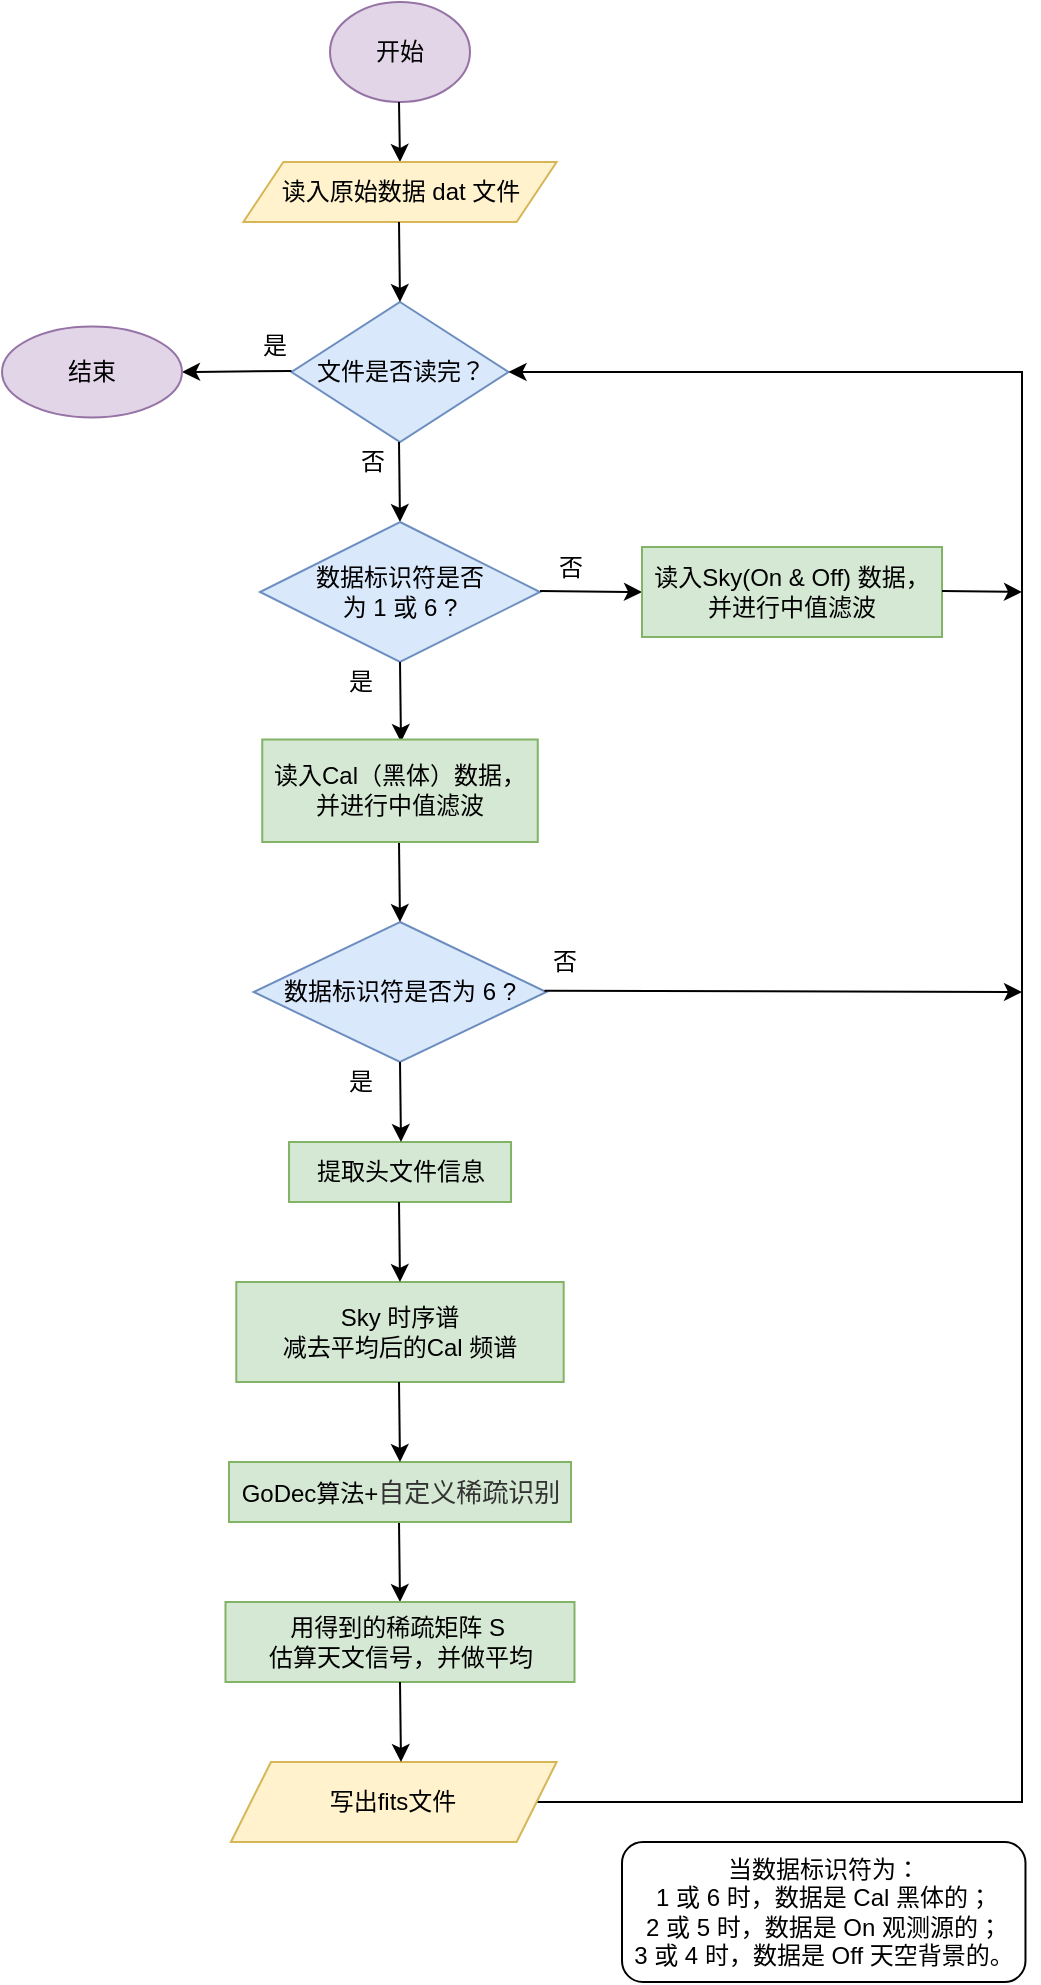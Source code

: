 <mxfile version="18.0.2" type="github">
  <diagram id="9LFVirJZFVcQrRk2dpHQ" name="Page-1">
    <mxGraphModel dx="1038" dy="537" grid="1" gridSize="10" guides="1" tooltips="1" connect="1" arrows="1" fold="1" page="1" pageScale="1" pageWidth="827" pageHeight="1169" math="0" shadow="0">
      <root>
        <mxCell id="0" />
        <mxCell id="1" parent="0" />
        <mxCell id="mCy6L7Xg52RXN49dxGRW-1" value="开始" style="ellipse;whiteSpace=wrap;html=1;fillColor=#e1d5e7;strokeColor=#9673a6;" vertex="1" parent="1">
          <mxGeometry x="414" width="70" height="50" as="geometry" />
        </mxCell>
        <mxCell id="mCy6L7Xg52RXN49dxGRW-2" value="" style="endArrow=classic;html=1;rounded=0;" edge="1" parent="1">
          <mxGeometry width="50" height="50" relative="1" as="geometry">
            <mxPoint x="448.5" y="50" as="sourcePoint" />
            <mxPoint x="449" y="80" as="targetPoint" />
          </mxGeometry>
        </mxCell>
        <mxCell id="mCy6L7Xg52RXN49dxGRW-3" value="读入原始数据 dat 文件" style="shape=parallelogram;perimeter=parallelogramPerimeter;whiteSpace=wrap;html=1;fixedSize=1;fillColor=#fff2cc;strokeColor=#d6b656;" vertex="1" parent="1">
          <mxGeometry x="370.68" y="80" width="156.63" height="30" as="geometry" />
        </mxCell>
        <mxCell id="mCy6L7Xg52RXN49dxGRW-4" value="文件是否读完？" style="rhombus;whiteSpace=wrap;html=1;fillColor=#dae8fc;strokeColor=#6c8ebf;" vertex="1" parent="1">
          <mxGeometry x="394.75" y="150" width="108.5" height="70" as="geometry" />
        </mxCell>
        <mxCell id="mCy6L7Xg52RXN49dxGRW-5" value="" style="endArrow=classic;html=1;rounded=0;" edge="1" parent="1">
          <mxGeometry width="50" height="50" relative="1" as="geometry">
            <mxPoint x="448.5" y="110" as="sourcePoint" />
            <mxPoint x="449" y="150" as="targetPoint" />
          </mxGeometry>
        </mxCell>
        <mxCell id="mCy6L7Xg52RXN49dxGRW-6" value="" style="endArrow=classic;html=1;rounded=0;" edge="1" parent="1">
          <mxGeometry width="50" height="50" relative="1" as="geometry">
            <mxPoint x="394.75" y="184.5" as="sourcePoint" />
            <mxPoint x="340" y="185" as="targetPoint" />
          </mxGeometry>
        </mxCell>
        <mxCell id="mCy6L7Xg52RXN49dxGRW-7" value="结束" style="ellipse;whiteSpace=wrap;html=1;fillColor=#e1d5e7;strokeColor=#9673a6;" vertex="1" parent="1">
          <mxGeometry x="250" y="162.25" width="90" height="45.5" as="geometry" />
        </mxCell>
        <mxCell id="mCy6L7Xg52RXN49dxGRW-8" value="" style="endArrow=classic;html=1;rounded=0;" edge="1" parent="1">
          <mxGeometry width="50" height="50" relative="1" as="geometry">
            <mxPoint x="448.5" y="220" as="sourcePoint" />
            <mxPoint x="449" y="260" as="targetPoint" />
          </mxGeometry>
        </mxCell>
        <mxCell id="mCy6L7Xg52RXN49dxGRW-9" value="否" style="text;html=1;align=center;verticalAlign=middle;resizable=0;points=[];autosize=1;strokeColor=none;fillColor=none;" vertex="1" parent="1">
          <mxGeometry x="420" y="220" width="30" height="20" as="geometry" />
        </mxCell>
        <mxCell id="mCy6L7Xg52RXN49dxGRW-10" value="数据标识符是否&lt;br&gt;为 1 或 6 ?" style="rhombus;whiteSpace=wrap;html=1;fillColor=#dae8fc;strokeColor=#6c8ebf;" vertex="1" parent="1">
          <mxGeometry x="379" y="260" width="140" height="70" as="geometry" />
        </mxCell>
        <mxCell id="mCy6L7Xg52RXN49dxGRW-11" value="" style="endArrow=classic;html=1;rounded=0;" edge="1" parent="1">
          <mxGeometry width="50" height="50" relative="1" as="geometry">
            <mxPoint x="519" y="294.5" as="sourcePoint" />
            <mxPoint x="570" y="295" as="targetPoint" />
          </mxGeometry>
        </mxCell>
        <mxCell id="mCy6L7Xg52RXN49dxGRW-12" value="" style="endArrow=classic;html=1;rounded=0;" edge="1" parent="1">
          <mxGeometry width="50" height="50" relative="1" as="geometry">
            <mxPoint x="449" y="330" as="sourcePoint" />
            <mxPoint x="449.5" y="370" as="targetPoint" />
          </mxGeometry>
        </mxCell>
        <mxCell id="mCy6L7Xg52RXN49dxGRW-13" value="否" style="text;html=1;align=center;verticalAlign=middle;resizable=0;points=[];autosize=1;strokeColor=none;fillColor=none;" vertex="1" parent="1">
          <mxGeometry x="519" y="272.5" width="30" height="20" as="geometry" />
        </mxCell>
        <mxCell id="mCy6L7Xg52RXN49dxGRW-14" value="读入Sky(On &amp;amp; Off) 数据，并进行中值滤波" style="rounded=0;whiteSpace=wrap;html=1;fillColor=#d5e8d4;strokeColor=#82b366;" vertex="1" parent="1">
          <mxGeometry x="570" y="272.5" width="150" height="45" as="geometry" />
        </mxCell>
        <mxCell id="mCy6L7Xg52RXN49dxGRW-17" value="是" style="text;html=1;align=center;verticalAlign=middle;resizable=0;points=[];autosize=1;strokeColor=none;fillColor=none;" vertex="1" parent="1">
          <mxGeometry x="370.68" y="162.25" width="30" height="20" as="geometry" />
        </mxCell>
        <mxCell id="mCy6L7Xg52RXN49dxGRW-18" value="是" style="text;html=1;align=center;verticalAlign=middle;resizable=0;points=[];autosize=1;strokeColor=none;fillColor=none;" vertex="1" parent="1">
          <mxGeometry x="414" y="330" width="30" height="20" as="geometry" />
        </mxCell>
        <mxCell id="mCy6L7Xg52RXN49dxGRW-19" value="数据标识符是否为 6 ?" style="rhombus;whiteSpace=wrap;html=1;fillColor=#dae8fc;strokeColor=#6c8ebf;" vertex="1" parent="1">
          <mxGeometry x="375.8" y="460" width="146.38" height="70" as="geometry" />
        </mxCell>
        <mxCell id="mCy6L7Xg52RXN49dxGRW-20" value="" style="endArrow=classic;html=1;rounded=0;" edge="1" parent="1">
          <mxGeometry width="50" height="50" relative="1" as="geometry">
            <mxPoint x="448.5" y="420" as="sourcePoint" />
            <mxPoint x="449" y="460" as="targetPoint" />
          </mxGeometry>
        </mxCell>
        <mxCell id="mCy6L7Xg52RXN49dxGRW-22" value="是" style="text;html=1;align=center;verticalAlign=middle;resizable=0;points=[];autosize=1;strokeColor=none;fillColor=none;" vertex="1" parent="1">
          <mxGeometry x="414" y="530" width="30" height="20" as="geometry" />
        </mxCell>
        <mxCell id="mCy6L7Xg52RXN49dxGRW-23" value="" style="endArrow=classic;html=1;rounded=0;exitX=0.161;exitY=1.22;exitDx=0;exitDy=0;exitPerimeter=0;" edge="1" parent="1" source="mCy6L7Xg52RXN49dxGRW-28">
          <mxGeometry width="50" height="50" relative="1" as="geometry">
            <mxPoint x="517.88" y="494.5" as="sourcePoint" />
            <mxPoint x="760" y="495" as="targetPoint" />
          </mxGeometry>
        </mxCell>
        <mxCell id="mCy6L7Xg52RXN49dxGRW-24" value="读入Cal（黑体）数据，&lt;br&gt;并进行中值滤波" style="rounded=0;whiteSpace=wrap;html=1;fillColor=#d5e8d4;strokeColor=#82b366;" vertex="1" parent="1">
          <mxGeometry x="380.13" y="368.75" width="137.75" height="51.25" as="geometry" />
        </mxCell>
        <mxCell id="mCy6L7Xg52RXN49dxGRW-26" value="提取头文件信息" style="rounded=0;whiteSpace=wrap;html=1;fillColor=#d5e8d4;strokeColor=#82b366;" vertex="1" parent="1">
          <mxGeometry x="393.51" y="570" width="111" height="30" as="geometry" />
        </mxCell>
        <mxCell id="mCy6L7Xg52RXN49dxGRW-27" value="" style="endArrow=classic;html=1;rounded=0;entryX=1;entryY=0.5;entryDx=0;entryDy=0;exitX=1;exitY=0.5;exitDx=0;exitDy=0;" edge="1" parent="1" source="mCy6L7Xg52RXN49dxGRW-38" target="mCy6L7Xg52RXN49dxGRW-4">
          <mxGeometry width="50" height="50" relative="1" as="geometry">
            <mxPoint x="530" y="820" as="sourcePoint" />
            <mxPoint x="690" y="150" as="targetPoint" />
            <Array as="points">
              <mxPoint x="760" y="900" />
              <mxPoint x="760" y="185" />
            </Array>
          </mxGeometry>
        </mxCell>
        <mxCell id="mCy6L7Xg52RXN49dxGRW-28" value="否" style="text;html=1;align=center;verticalAlign=middle;resizable=0;points=[];autosize=1;strokeColor=none;fillColor=none;" vertex="1" parent="1">
          <mxGeometry x="516.38" y="470" width="30" height="20" as="geometry" />
        </mxCell>
        <mxCell id="mCy6L7Xg52RXN49dxGRW-30" value="" style="endArrow=classic;html=1;rounded=0;" edge="1" parent="1">
          <mxGeometry width="50" height="50" relative="1" as="geometry">
            <mxPoint x="449" y="530" as="sourcePoint" />
            <mxPoint x="449.5" y="570" as="targetPoint" />
          </mxGeometry>
        </mxCell>
        <mxCell id="mCy6L7Xg52RXN49dxGRW-31" value="&lt;div&gt;Sky 时序谱&lt;/div&gt;&lt;div&gt;减去平均后的Cal 频谱&lt;/div&gt;" style="rounded=0;whiteSpace=wrap;html=1;fillColor=#d5e8d4;strokeColor=#82b366;" vertex="1" parent="1">
          <mxGeometry x="367.15" y="640" width="163.69" height="50" as="geometry" />
        </mxCell>
        <mxCell id="mCy6L7Xg52RXN49dxGRW-33" value="" style="endArrow=classic;html=1;rounded=0;" edge="1" parent="1">
          <mxGeometry width="50" height="50" relative="1" as="geometry">
            <mxPoint x="448.5" y="760" as="sourcePoint" />
            <mxPoint x="449" y="800" as="targetPoint" />
          </mxGeometry>
        </mxCell>
        <mxCell id="mCy6L7Xg52RXN49dxGRW-34" value="GoDec算法+&lt;span style=&quot;color: rgb(51, 51, 51); font-family: &amp;quot;Helvetica Neue&amp;quot;, Helvetica, Arial, &amp;quot;Hiragino Sans GB&amp;quot;, &amp;quot;Hiragino Sans GB W3&amp;quot;, &amp;quot;Microsoft YaHei UI&amp;quot;, &amp;quot;Microsoft YaHei&amp;quot;, sans-serif; font-size: 13px; text-align: start;&quot;&gt;自定义稀疏识别&lt;/span&gt;" style="rounded=0;whiteSpace=wrap;html=1;fillColor=#d5e8d4;strokeColor=#82b366;" vertex="1" parent="1">
          <mxGeometry x="363.51" y="730" width="171" height="30" as="geometry" />
        </mxCell>
        <mxCell id="mCy6L7Xg52RXN49dxGRW-35" value="" style="endArrow=classic;html=1;rounded=0;" edge="1" parent="1">
          <mxGeometry width="50" height="50" relative="1" as="geometry">
            <mxPoint x="448.5" y="600" as="sourcePoint" />
            <mxPoint x="449" y="640" as="targetPoint" />
          </mxGeometry>
        </mxCell>
        <mxCell id="mCy6L7Xg52RXN49dxGRW-36" value="&lt;div style=&quot;&quot;&gt;用得到的稀疏矩阵 S&amp;nbsp;&lt;/div&gt;&lt;div style=&quot;&quot;&gt;估算&lt;span style=&quot;background-color: initial;&quot;&gt;天文信号，并做平均&lt;/span&gt;&lt;/div&gt;" style="rounded=0;whiteSpace=wrap;html=1;fillColor=#d5e8d4;strokeColor=#82b366;" vertex="1" parent="1">
          <mxGeometry x="361.74" y="800" width="174.51" height="40" as="geometry" />
        </mxCell>
        <mxCell id="mCy6L7Xg52RXN49dxGRW-37" value="" style="endArrow=classic;html=1;rounded=0;" edge="1" parent="1">
          <mxGeometry width="50" height="50" relative="1" as="geometry">
            <mxPoint x="448.5" y="690" as="sourcePoint" />
            <mxPoint x="449" y="730" as="targetPoint" />
          </mxGeometry>
        </mxCell>
        <mxCell id="mCy6L7Xg52RXN49dxGRW-38" value="&lt;span style=&quot;&quot;&gt;写出fits文件&lt;/span&gt;" style="shape=parallelogram;perimeter=parallelogramPerimeter;whiteSpace=wrap;html=1;fixedSize=1;fillColor=#fff2cc;strokeColor=#d6b656;" vertex="1" parent="1">
          <mxGeometry x="364.46" y="880" width="162.85" height="40" as="geometry" />
        </mxCell>
        <mxCell id="mCy6L7Xg52RXN49dxGRW-40" value="" style="endArrow=classic;html=1;rounded=0;" edge="1" parent="1">
          <mxGeometry width="50" height="50" relative="1" as="geometry">
            <mxPoint x="720" y="294.5" as="sourcePoint" />
            <mxPoint x="760" y="295" as="targetPoint" />
          </mxGeometry>
        </mxCell>
        <mxCell id="mCy6L7Xg52RXN49dxGRW-44" value="&lt;span style=&quot;&quot;&gt;当数据标识符为：&lt;/span&gt;&lt;br style=&quot;&quot;&gt;&lt;span style=&quot;&quot;&gt;1 或 6 时，数据是 Cal 黑体的；&lt;/span&gt;&lt;br style=&quot;&quot;&gt;&lt;span style=&quot;&quot;&gt;2 或 5 时，数据是 On 观测源的；&lt;/span&gt;&lt;br style=&quot;&quot;&gt;&lt;span style=&quot;&quot;&gt;3 或 4 时，数据是 Off 天空背景的。&lt;/span&gt;" style="rounded=1;whiteSpace=wrap;html=1;" vertex="1" parent="1">
          <mxGeometry x="560" y="920" width="201.74" height="70" as="geometry" />
        </mxCell>
        <mxCell id="mCy6L7Xg52RXN49dxGRW-45" value="" style="endArrow=classic;html=1;rounded=0;" edge="1" parent="1">
          <mxGeometry width="50" height="50" relative="1" as="geometry">
            <mxPoint x="449" y="840" as="sourcePoint" />
            <mxPoint x="449.5" y="880" as="targetPoint" />
          </mxGeometry>
        </mxCell>
      </root>
    </mxGraphModel>
  </diagram>
</mxfile>
